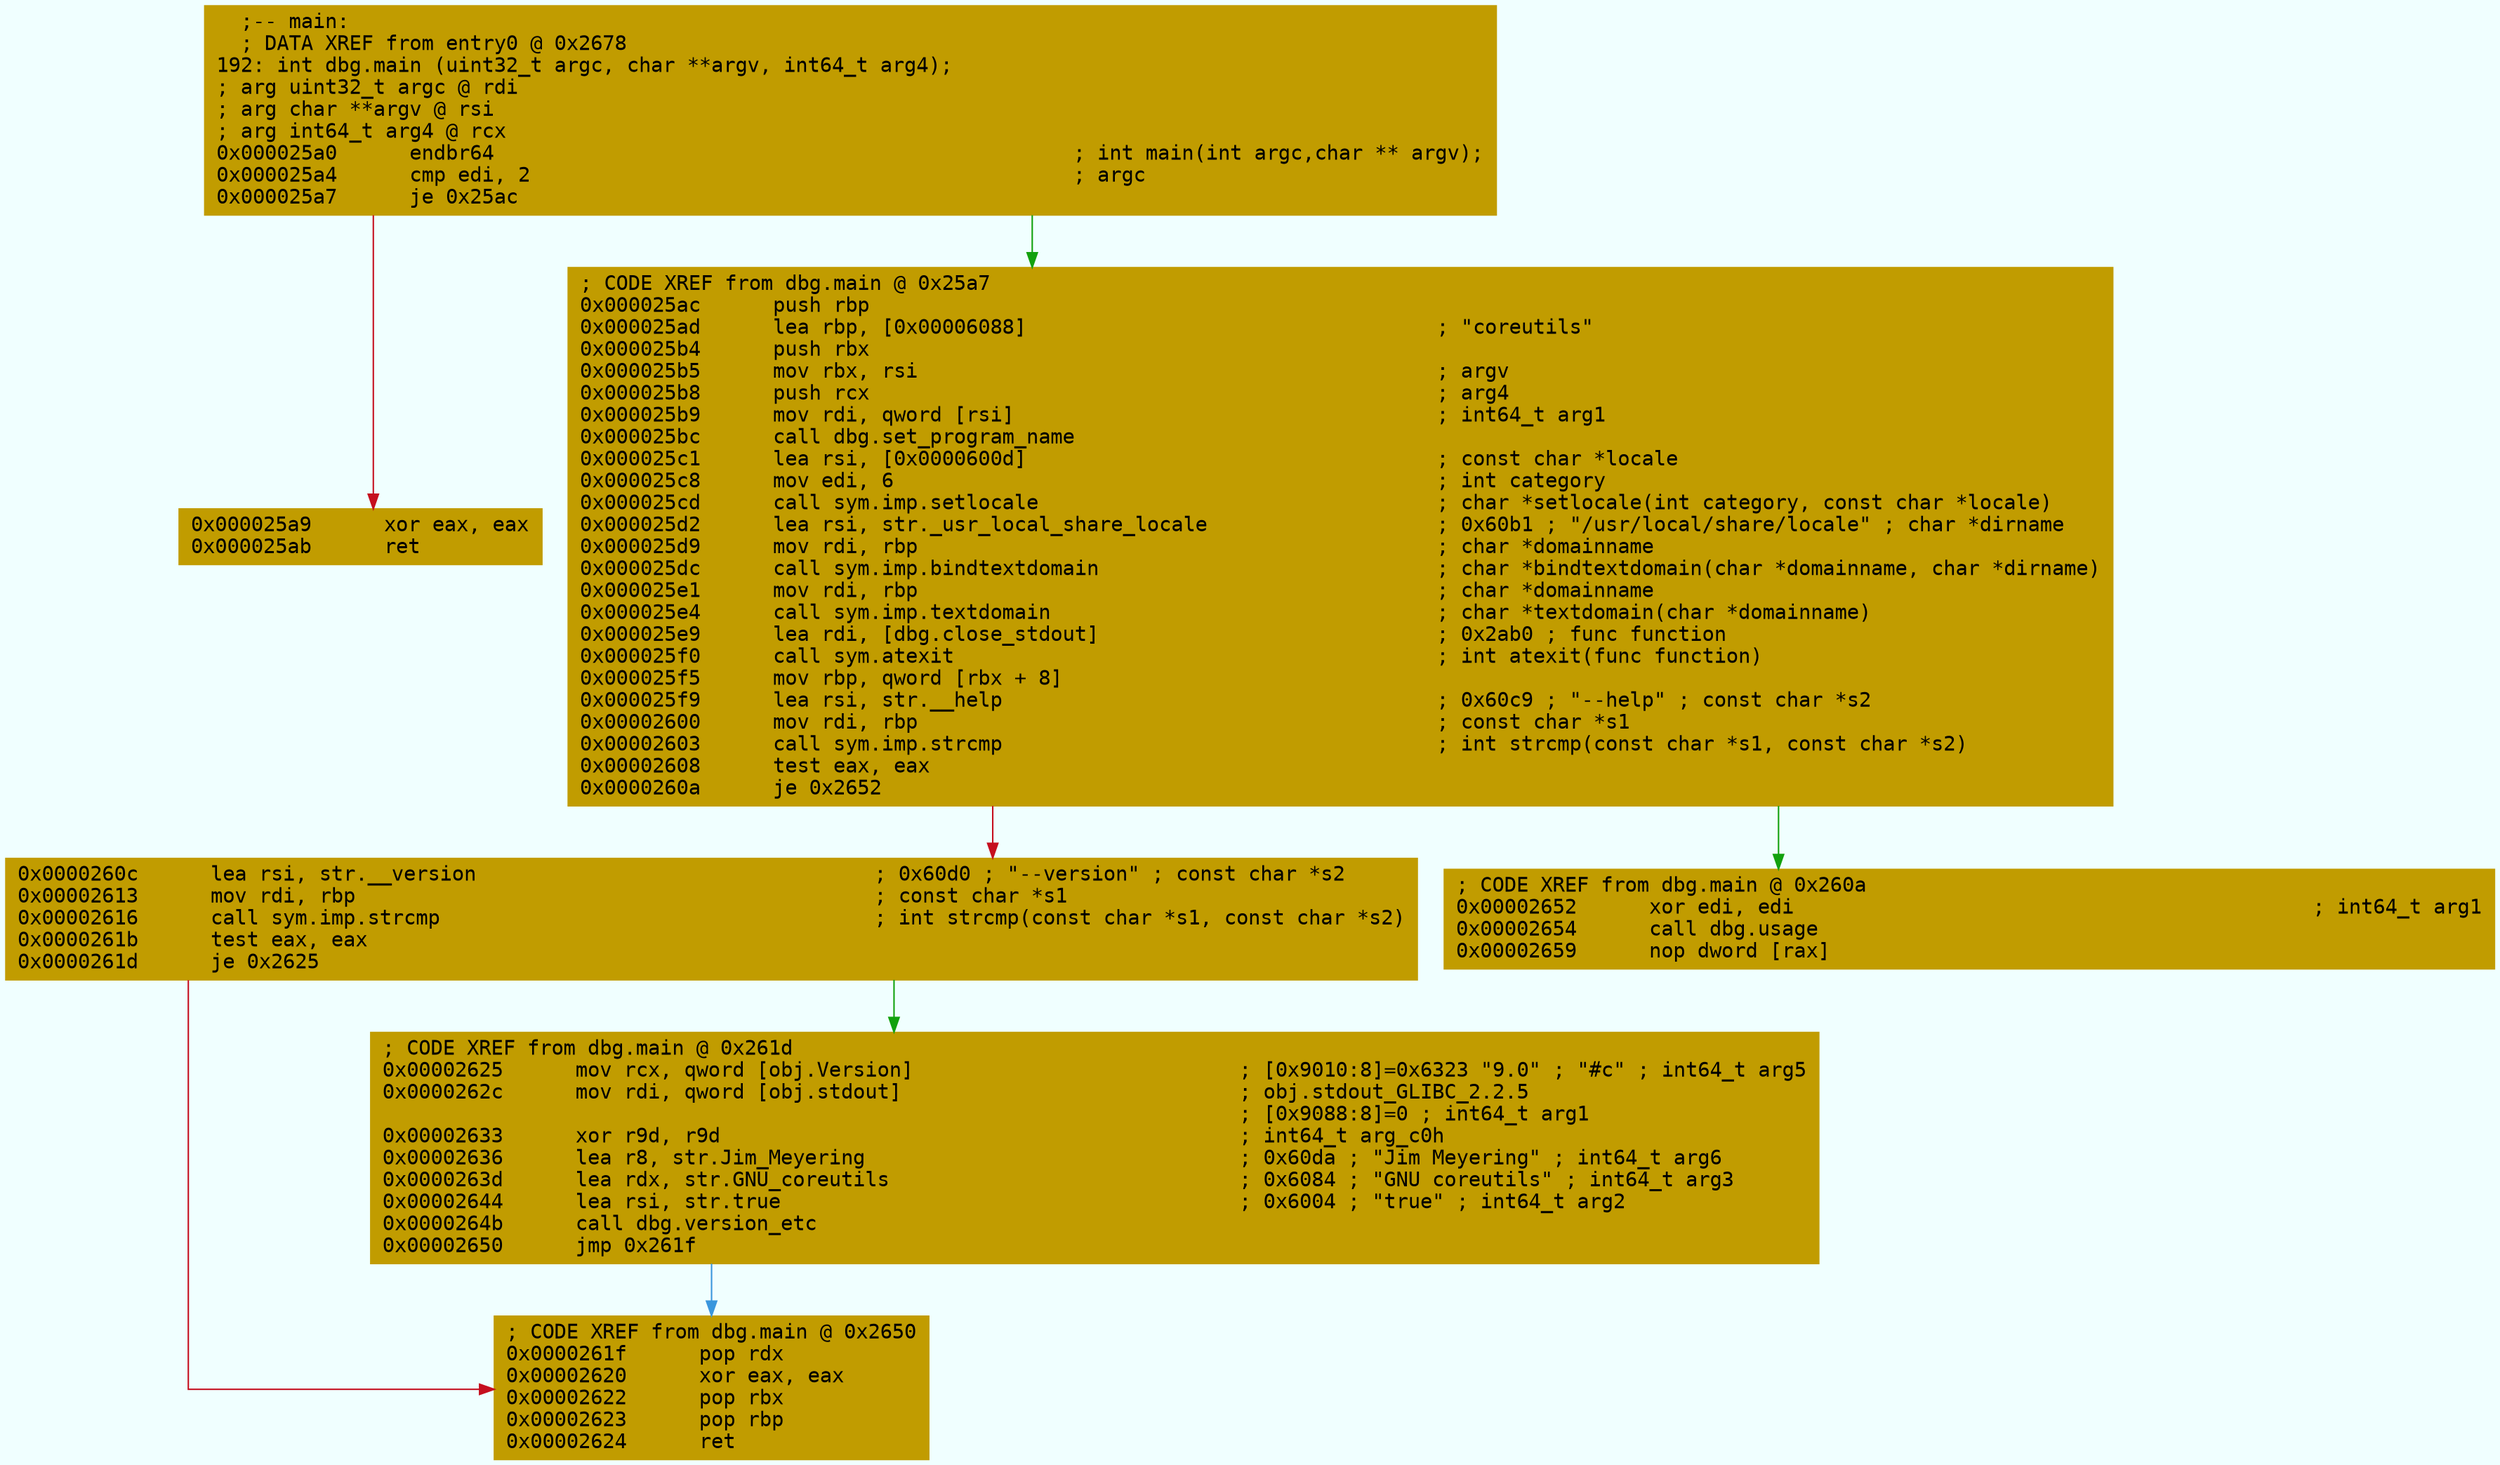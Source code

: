 digraph code {
	graph [bgcolor=azure fontsize=8 fontname="Courier" splines="ortho"];
	node [fillcolor=gray style=filled shape=box];
	edge [arrowhead="normal"];
	"0x000025a0" [URL="dbg.main/0x000025a0", fillcolor="#c19c00",color="#c19c00", fontname="Courier",label="  ;-- main:\l  ; DATA XREF from entry0 @ 0x2678\l192: int dbg.main (uint32_t argc, char **argv, int64_t arg4);\l; arg uint32_t argc @ rdi\l; arg char **argv @ rsi\l; arg int64_t arg4 @ rcx\l0x000025a0      endbr64                                                ; int main(int argc,char ** argv);\l0x000025a4      cmp edi, 2                                             ; argc\l0x000025a7      je 0x25ac\l"]
	"0x000025a9" [URL="dbg.main/0x000025a9", fillcolor="#c19c00",color="#c19c00", fontname="Courier",label="0x000025a9      xor eax, eax\l0x000025ab      ret\l"]
	"0x000025ac" [URL="dbg.main/0x000025ac", fillcolor="#c19c00",color="#c19c00", fontname="Courier",label="; CODE XREF from dbg.main @ 0x25a7\l0x000025ac      push rbp\l0x000025ad      lea rbp, [0x00006088]                                  ; \"coreutils\"\l0x000025b4      push rbx\l0x000025b5      mov rbx, rsi                                           ; argv\l0x000025b8      push rcx                                               ; arg4\l0x000025b9      mov rdi, qword [rsi]                                   ; int64_t arg1\l0x000025bc      call dbg.set_program_name\l0x000025c1      lea rsi, [0x0000600d]                                  ; const char *locale\l0x000025c8      mov edi, 6                                             ; int category\l0x000025cd      call sym.imp.setlocale                                 ; char *setlocale(int category, const char *locale)\l0x000025d2      lea rsi, str._usr_local_share_locale                   ; 0x60b1 ; \"/usr/local/share/locale\" ; char *dirname\l0x000025d9      mov rdi, rbp                                           ; char *domainname\l0x000025dc      call sym.imp.bindtextdomain                            ; char *bindtextdomain(char *domainname, char *dirname)\l0x000025e1      mov rdi, rbp                                           ; char *domainname\l0x000025e4      call sym.imp.textdomain                                ; char *textdomain(char *domainname)\l0x000025e9      lea rdi, [dbg.close_stdout]                            ; 0x2ab0 ; func function\l0x000025f0      call sym.atexit                                        ; int atexit(func function)\l0x000025f5      mov rbp, qword [rbx + 8]\l0x000025f9      lea rsi, str.__help                                    ; 0x60c9 ; \"--help\" ; const char *s2\l0x00002600      mov rdi, rbp                                           ; const char *s1\l0x00002603      call sym.imp.strcmp                                    ; int strcmp(const char *s1, const char *s2)\l0x00002608      test eax, eax\l0x0000260a      je 0x2652\l"]
	"0x0000260c" [URL="dbg.main/0x0000260c", fillcolor="#c19c00",color="#c19c00", fontname="Courier",label="0x0000260c      lea rsi, str.__version                                 ; 0x60d0 ; \"--version\" ; const char *s2\l0x00002613      mov rdi, rbp                                           ; const char *s1\l0x00002616      call sym.imp.strcmp                                    ; int strcmp(const char *s1, const char *s2)\l0x0000261b      test eax, eax\l0x0000261d      je 0x2625\l"]
	"0x0000261f" [URL="dbg.main/0x0000261f", fillcolor="#c19c00",color="#c19c00", fontname="Courier",label="; CODE XREF from dbg.main @ 0x2650\l0x0000261f      pop rdx\l0x00002620      xor eax, eax\l0x00002622      pop rbx\l0x00002623      pop rbp\l0x00002624      ret\l"]
	"0x00002625" [URL="dbg.main/0x00002625", fillcolor="#c19c00",color="#c19c00", fontname="Courier",label="; CODE XREF from dbg.main @ 0x261d\l0x00002625      mov rcx, qword [obj.Version]                           ; [0x9010:8]=0x6323 \"9.0\" ; \"#c\" ; int64_t arg5\l0x0000262c      mov rdi, qword [obj.stdout]                            ; obj.stdout_GLIBC_2.2.5\l                                                                       ; [0x9088:8]=0 ; int64_t arg1\l0x00002633      xor r9d, r9d                                           ; int64_t arg_c0h\l0x00002636      lea r8, str.Jim_Meyering                               ; 0x60da ; \"Jim Meyering\" ; int64_t arg6\l0x0000263d      lea rdx, str.GNU_coreutils                             ; 0x6084 ; \"GNU coreutils\" ; int64_t arg3\l0x00002644      lea rsi, str.true                                      ; 0x6004 ; \"true\" ; int64_t arg2\l0x0000264b      call dbg.version_etc\l0x00002650      jmp 0x261f\l"]
	"0x00002652" [URL="dbg.main/0x00002652", fillcolor="#c19c00",color="#c19c00", fontname="Courier",label="; CODE XREF from dbg.main @ 0x260a\l0x00002652      xor edi, edi                                           ; int64_t arg1\l0x00002654      call dbg.usage\l0x00002659      nop dword [rax]\l"]
        "0x000025a0" -> "0x000025ac" [color="#13a10e"];
        "0x000025a0" -> "0x000025a9" [color="#c50f1f"];
        "0x000025ac" -> "0x00002652" [color="#13a10e"];
        "0x000025ac" -> "0x0000260c" [color="#c50f1f"];
        "0x0000260c" -> "0x00002625" [color="#13a10e"];
        "0x0000260c" -> "0x0000261f" [color="#c50f1f"];
        "0x00002625" -> "0x0000261f" [color="#3a96dd"];
}
